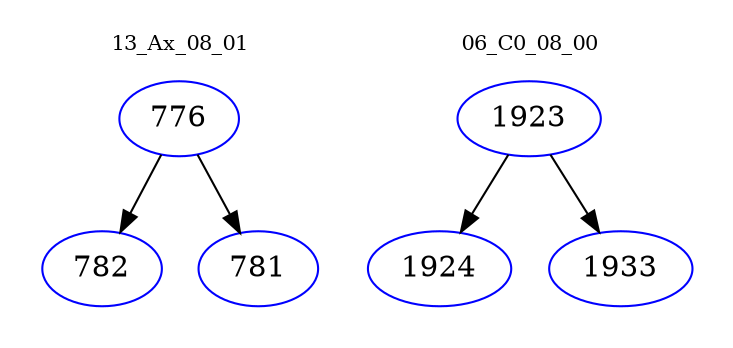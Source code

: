 digraph{
subgraph cluster_0 {
color = white
label = "13_Ax_08_01";
fontsize=10;
T0_776 [label="776", color="blue"]
T0_776 -> T0_782 [color="black"]
T0_782 [label="782", color="blue"]
T0_776 -> T0_781 [color="black"]
T0_781 [label="781", color="blue"]
}
subgraph cluster_1 {
color = white
label = "06_C0_08_00";
fontsize=10;
T1_1923 [label="1923", color="blue"]
T1_1923 -> T1_1924 [color="black"]
T1_1924 [label="1924", color="blue"]
T1_1923 -> T1_1933 [color="black"]
T1_1933 [label="1933", color="blue"]
}
}
